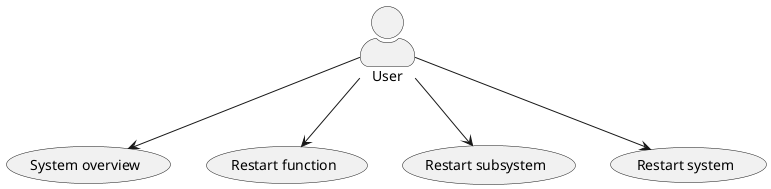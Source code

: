 @startuml

skinparam actorStyle awesome
:User: --> (System overview)
:User: --> (Restart function)
:User: --> (Restart subsystem)
:User: --> (Restart system)

@enduml